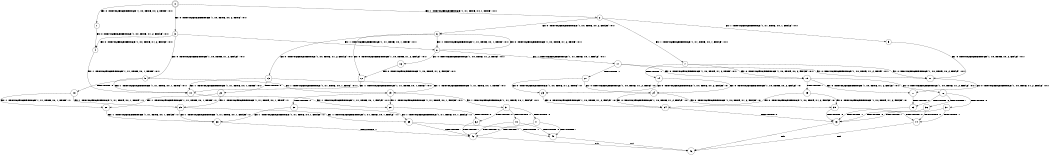 digraph BCG {
size = "7, 10.5";
center = TRUE;
node [shape = circle];
0 [peripheries = 2];
0 -> 1 [label = "EX !0 !ATOMIC_EXCH_BRANCH (1, +0, TRUE, +0, 2, TRUE) !:0:1:"];
0 -> 2 [label = "EX !1 !ATOMIC_EXCH_BRANCH (1, +1, TRUE, +0, 1, TRUE) !:0:1:"];
0 -> 3 [label = "EX !0 !ATOMIC_EXCH_BRANCH (1, +0, TRUE, +0, 2, TRUE) !:0:1:"];
1 -> 4 [label = "EX !0 !ATOMIC_EXCH_BRANCH (1, +0, TRUE, +1, 2, FALSE) !:0:1:"];
2 -> 5 [label = "EX !1 !ATOMIC_EXCH_BRANCH (1, +1, TRUE, +0, 1, FALSE) !:0:1:"];
2 -> 6 [label = "EX !0 !ATOMIC_EXCH_BRANCH (1, +0, TRUE, +0, 2, FALSE) !:0:1:"];
2 -> 7 [label = "EX !1 !ATOMIC_EXCH_BRANCH (1, +1, TRUE, +0, 1, FALSE) !:0:1:"];
3 -> 4 [label = "EX !0 !ATOMIC_EXCH_BRANCH (1, +0, TRUE, +1, 2, FALSE) !:0:1:"];
3 -> 8 [label = "EX !1 !ATOMIC_EXCH_BRANCH (1, +1, TRUE, +0, 1, TRUE) !:0:1:"];
3 -> 9 [label = "EX !0 !ATOMIC_EXCH_BRANCH (1, +0, TRUE, +1, 2, FALSE) !:0:1:"];
4 -> 10 [label = "EX !1 !ATOMIC_EXCH_BRANCH (1, +1, TRUE, +0, 1, TRUE) !:0:1:"];
5 -> 11 [label = "EX !0 !ATOMIC_EXCH_BRANCH (1, +0, TRUE, +0, 2, FALSE) !:0:1:"];
6 -> 12 [label = "EX !0 !ATOMIC_EXCH_BRANCH (1, +0, TRUE, +1, 2, FALSE) !:0:1:"];
6 -> 8 [label = "EX !1 !ATOMIC_EXCH_BRANCH (1, +1, TRUE, +0, 1, TRUE) !:0:1:"];
6 -> 13 [label = "EX !0 !ATOMIC_EXCH_BRANCH (1, +0, TRUE, +1, 2, FALSE) !:0:1:"];
7 -> 11 [label = "EX !0 !ATOMIC_EXCH_BRANCH (1, +0, TRUE, +0, 2, FALSE) !:0:1:"];
7 -> 14 [label = "TERMINATE !1"];
7 -> 15 [label = "EX !0 !ATOMIC_EXCH_BRANCH (1, +0, TRUE, +0, 2, FALSE) !:0:1:"];
8 -> 16 [label = "EX !0 !ATOMIC_EXCH_BRANCH (1, +0, TRUE, +1, 2, TRUE) !:0:1:"];
8 -> 17 [label = "EX !1 !ATOMIC_EXCH_BRANCH (1, +1, TRUE, +0, 1, FALSE) !:0:1:"];
8 -> 6 [label = "EX !0 !ATOMIC_EXCH_BRANCH (1, +0, TRUE, +1, 2, TRUE) !:0:1:"];
9 -> 10 [label = "EX !1 !ATOMIC_EXCH_BRANCH (1, +1, TRUE, +0, 1, TRUE) !:0:1:"];
9 -> 18 [label = "TERMINATE !0"];
9 -> 19 [label = "EX !1 !ATOMIC_EXCH_BRANCH (1, +1, TRUE, +0, 1, TRUE) !:0:1:"];
10 -> 20 [label = "EX !1 !ATOMIC_EXCH_BRANCH (1, +1, TRUE, +0, 1, FALSE) !:0:1:"];
11 -> 21 [label = "EX !0 !ATOMIC_EXCH_BRANCH (1, +0, TRUE, +1, 2, FALSE) !:0:1:"];
12 -> 10 [label = "EX !1 !ATOMIC_EXCH_BRANCH (1, +1, TRUE, +0, 1, TRUE) !:0:1:"];
13 -> 10 [label = "EX !1 !ATOMIC_EXCH_BRANCH (1, +1, TRUE, +0, 1, TRUE) !:0:1:"];
13 -> 22 [label = "TERMINATE !0"];
13 -> 19 [label = "EX !1 !ATOMIC_EXCH_BRANCH (1, +1, TRUE, +0, 1, TRUE) !:0:1:"];
14 -> 23 [label = "EX !0 !ATOMIC_EXCH_BRANCH (1, +0, TRUE, +0, 2, FALSE) !:0:"];
14 -> 24 [label = "EX !0 !ATOMIC_EXCH_BRANCH (1, +0, TRUE, +0, 2, FALSE) !:0:"];
15 -> 21 [label = "EX !0 !ATOMIC_EXCH_BRANCH (1, +0, TRUE, +1, 2, FALSE) !:0:1:"];
15 -> 25 [label = "TERMINATE !1"];
15 -> 26 [label = "EX !0 !ATOMIC_EXCH_BRANCH (1, +0, TRUE, +1, 2, FALSE) !:0:1:"];
16 -> 12 [label = "EX !0 !ATOMIC_EXCH_BRANCH (1, +0, TRUE, +1, 2, FALSE) !:0:1:"];
17 -> 11 [label = "EX !0 !ATOMIC_EXCH_BRANCH (1, +0, TRUE, +1, 2, TRUE) !:0:1:"];
17 -> 27 [label = "TERMINATE !1"];
17 -> 15 [label = "EX !0 !ATOMIC_EXCH_BRANCH (1, +0, TRUE, +1, 2, TRUE) !:0:1:"];
18 -> 28 [label = "EX !1 !ATOMIC_EXCH_BRANCH (1, +1, TRUE, +0, 1, TRUE) !:1:"];
18 -> 29 [label = "EX !1 !ATOMIC_EXCH_BRANCH (1, +1, TRUE, +0, 1, TRUE) !:1:"];
19 -> 20 [label = "EX !1 !ATOMIC_EXCH_BRANCH (1, +1, TRUE, +0, 1, FALSE) !:0:1:"];
19 -> 30 [label = "TERMINATE !0"];
19 -> 31 [label = "EX !1 !ATOMIC_EXCH_BRANCH (1, +1, TRUE, +0, 1, FALSE) !:0:1:"];
20 -> 32 [label = "TERMINATE !0"];
21 -> 33 [label = "TERMINATE !0"];
22 -> 28 [label = "EX !1 !ATOMIC_EXCH_BRANCH (1, +1, TRUE, +0, 1, TRUE) !:1:"];
22 -> 29 [label = "EX !1 !ATOMIC_EXCH_BRANCH (1, +1, TRUE, +0, 1, TRUE) !:1:"];
23 -> 34 [label = "EX !0 !ATOMIC_EXCH_BRANCH (1, +0, TRUE, +1, 2, FALSE) !:0:"];
24 -> 34 [label = "EX !0 !ATOMIC_EXCH_BRANCH (1, +0, TRUE, +1, 2, FALSE) !:0:"];
24 -> 35 [label = "EX !0 !ATOMIC_EXCH_BRANCH (1, +0, TRUE, +1, 2, FALSE) !:0:"];
25 -> 34 [label = "EX !0 !ATOMIC_EXCH_BRANCH (1, +0, TRUE, +1, 2, FALSE) !:0:"];
25 -> 35 [label = "EX !0 !ATOMIC_EXCH_BRANCH (1, +0, TRUE, +1, 2, FALSE) !:0:"];
26 -> 33 [label = "TERMINATE !0"];
26 -> 36 [label = "TERMINATE !1"];
26 -> 37 [label = "TERMINATE !0"];
27 -> 23 [label = "EX !0 !ATOMIC_EXCH_BRANCH (1, +0, TRUE, +1, 2, TRUE) !:0:"];
27 -> 24 [label = "EX !0 !ATOMIC_EXCH_BRANCH (1, +0, TRUE, +1, 2, TRUE) !:0:"];
28 -> 38 [label = "EX !1 !ATOMIC_EXCH_BRANCH (1, +1, TRUE, +0, 1, FALSE) !:1:"];
29 -> 38 [label = "EX !1 !ATOMIC_EXCH_BRANCH (1, +1, TRUE, +0, 1, FALSE) !:1:"];
29 -> 39 [label = "EX !1 !ATOMIC_EXCH_BRANCH (1, +1, TRUE, +0, 1, FALSE) !:1:"];
30 -> 38 [label = "EX !1 !ATOMIC_EXCH_BRANCH (1, +1, TRUE, +0, 1, FALSE) !:1:"];
30 -> 39 [label = "EX !1 !ATOMIC_EXCH_BRANCH (1, +1, TRUE, +0, 1, FALSE) !:1:"];
31 -> 32 [label = "TERMINATE !0"];
31 -> 40 [label = "TERMINATE !1"];
31 -> 41 [label = "TERMINATE !0"];
32 -> 42 [label = "TERMINATE !1"];
33 -> 43 [label = "TERMINATE !1"];
34 -> 43 [label = "TERMINATE !0"];
35 -> 43 [label = "TERMINATE !0"];
35 -> 44 [label = "TERMINATE !0"];
36 -> 43 [label = "TERMINATE !0"];
36 -> 44 [label = "TERMINATE !0"];
37 -> 43 [label = "TERMINATE !1"];
37 -> 44 [label = "TERMINATE !1"];
38 -> 42 [label = "TERMINATE !1"];
39 -> 42 [label = "TERMINATE !1"];
39 -> 45 [label = "TERMINATE !1"];
40 -> 42 [label = "TERMINATE !0"];
40 -> 45 [label = "TERMINATE !0"];
41 -> 42 [label = "TERMINATE !1"];
41 -> 45 [label = "TERMINATE !1"];
42 -> 46 [label = "exit"];
43 -> 46 [label = "exit"];
44 -> 46 [label = "exit"];
45 -> 46 [label = "exit"];
}
